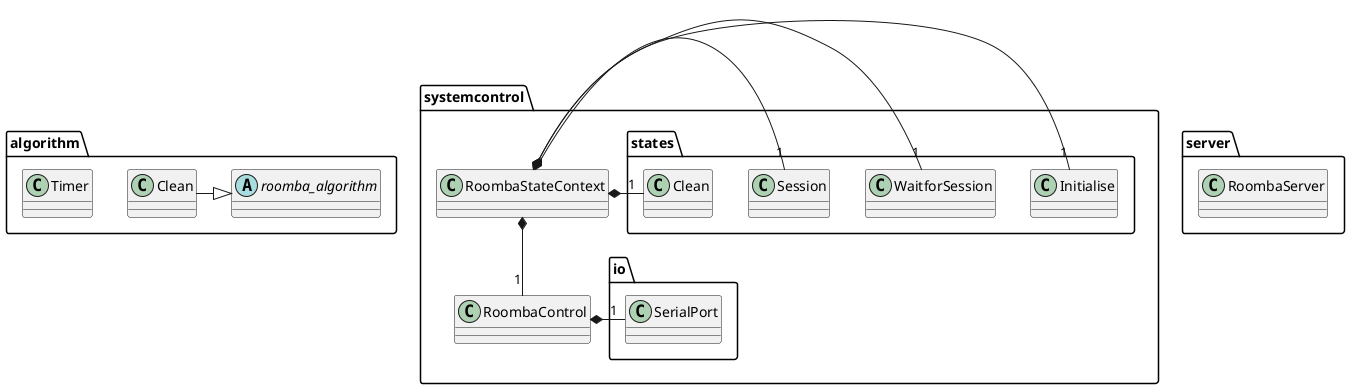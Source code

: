 @startuml
namespace algorithm{
    class Timer
    abstract class roomba_algorithm
    class Clean

    Clean -|> roomba_algorithm
}

namespace systemcontrol{
    class RoombaControl
    class RoombaStateContext

    RoombaStateContext *--"1" RoombaControl
    RoombaStateContext *-"1" states.Initialise
    RoombaStateContext *-"1" states.WaitforSession
    RoombaStateContext *-"1" states.Session
    RoombaStateContext *-"1" states.Clean

    RoombaControl *-"1" io.SerialPort
}

namespace server{
    class RoombaServer
}
@enduml
